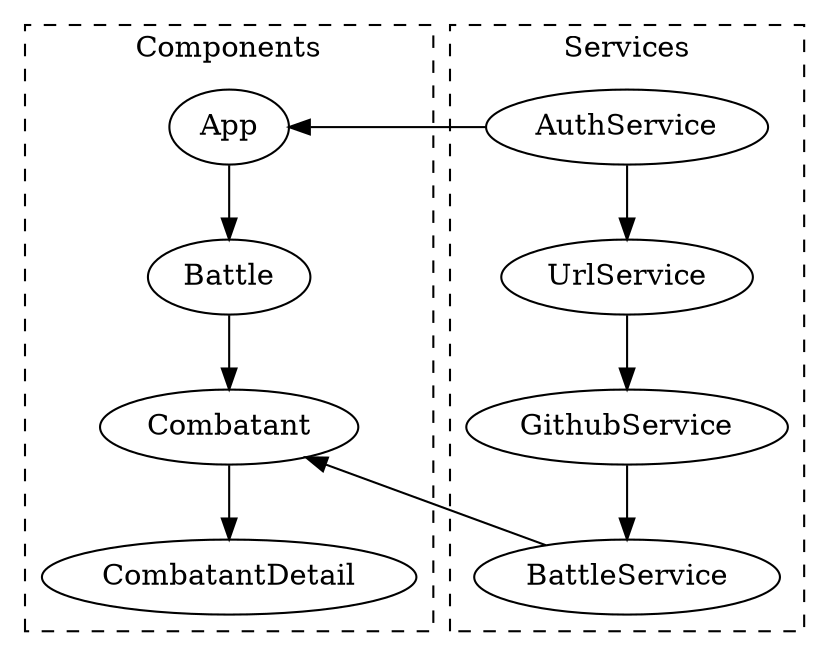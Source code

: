 digraph {
  subgraph cluster_components {
    style=dashed
    label="Components"
    App, Battle, Combatant, CombatantDetail
  }
  App -> Battle -> Combatant -> CombatantDetail

  subgraph cluster_services {
    style=dashed
    label="Services"
    AuthService -> UrlService -> GithubService -> BattleService
  }

  AuthService -> App [constraint=none]
  BattleService -> Combatant [constraint=none]
}